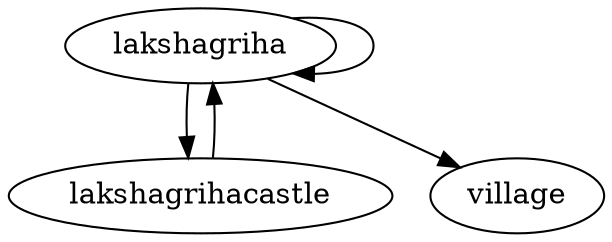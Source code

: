 digraph map {
	lakshagriha
 -> lakshagriha
	lakshagriha
 -> lakshagrihacastle
	lakshagrihacastle
 -> lakshagriha
	lakshagriha
 -> village
}

